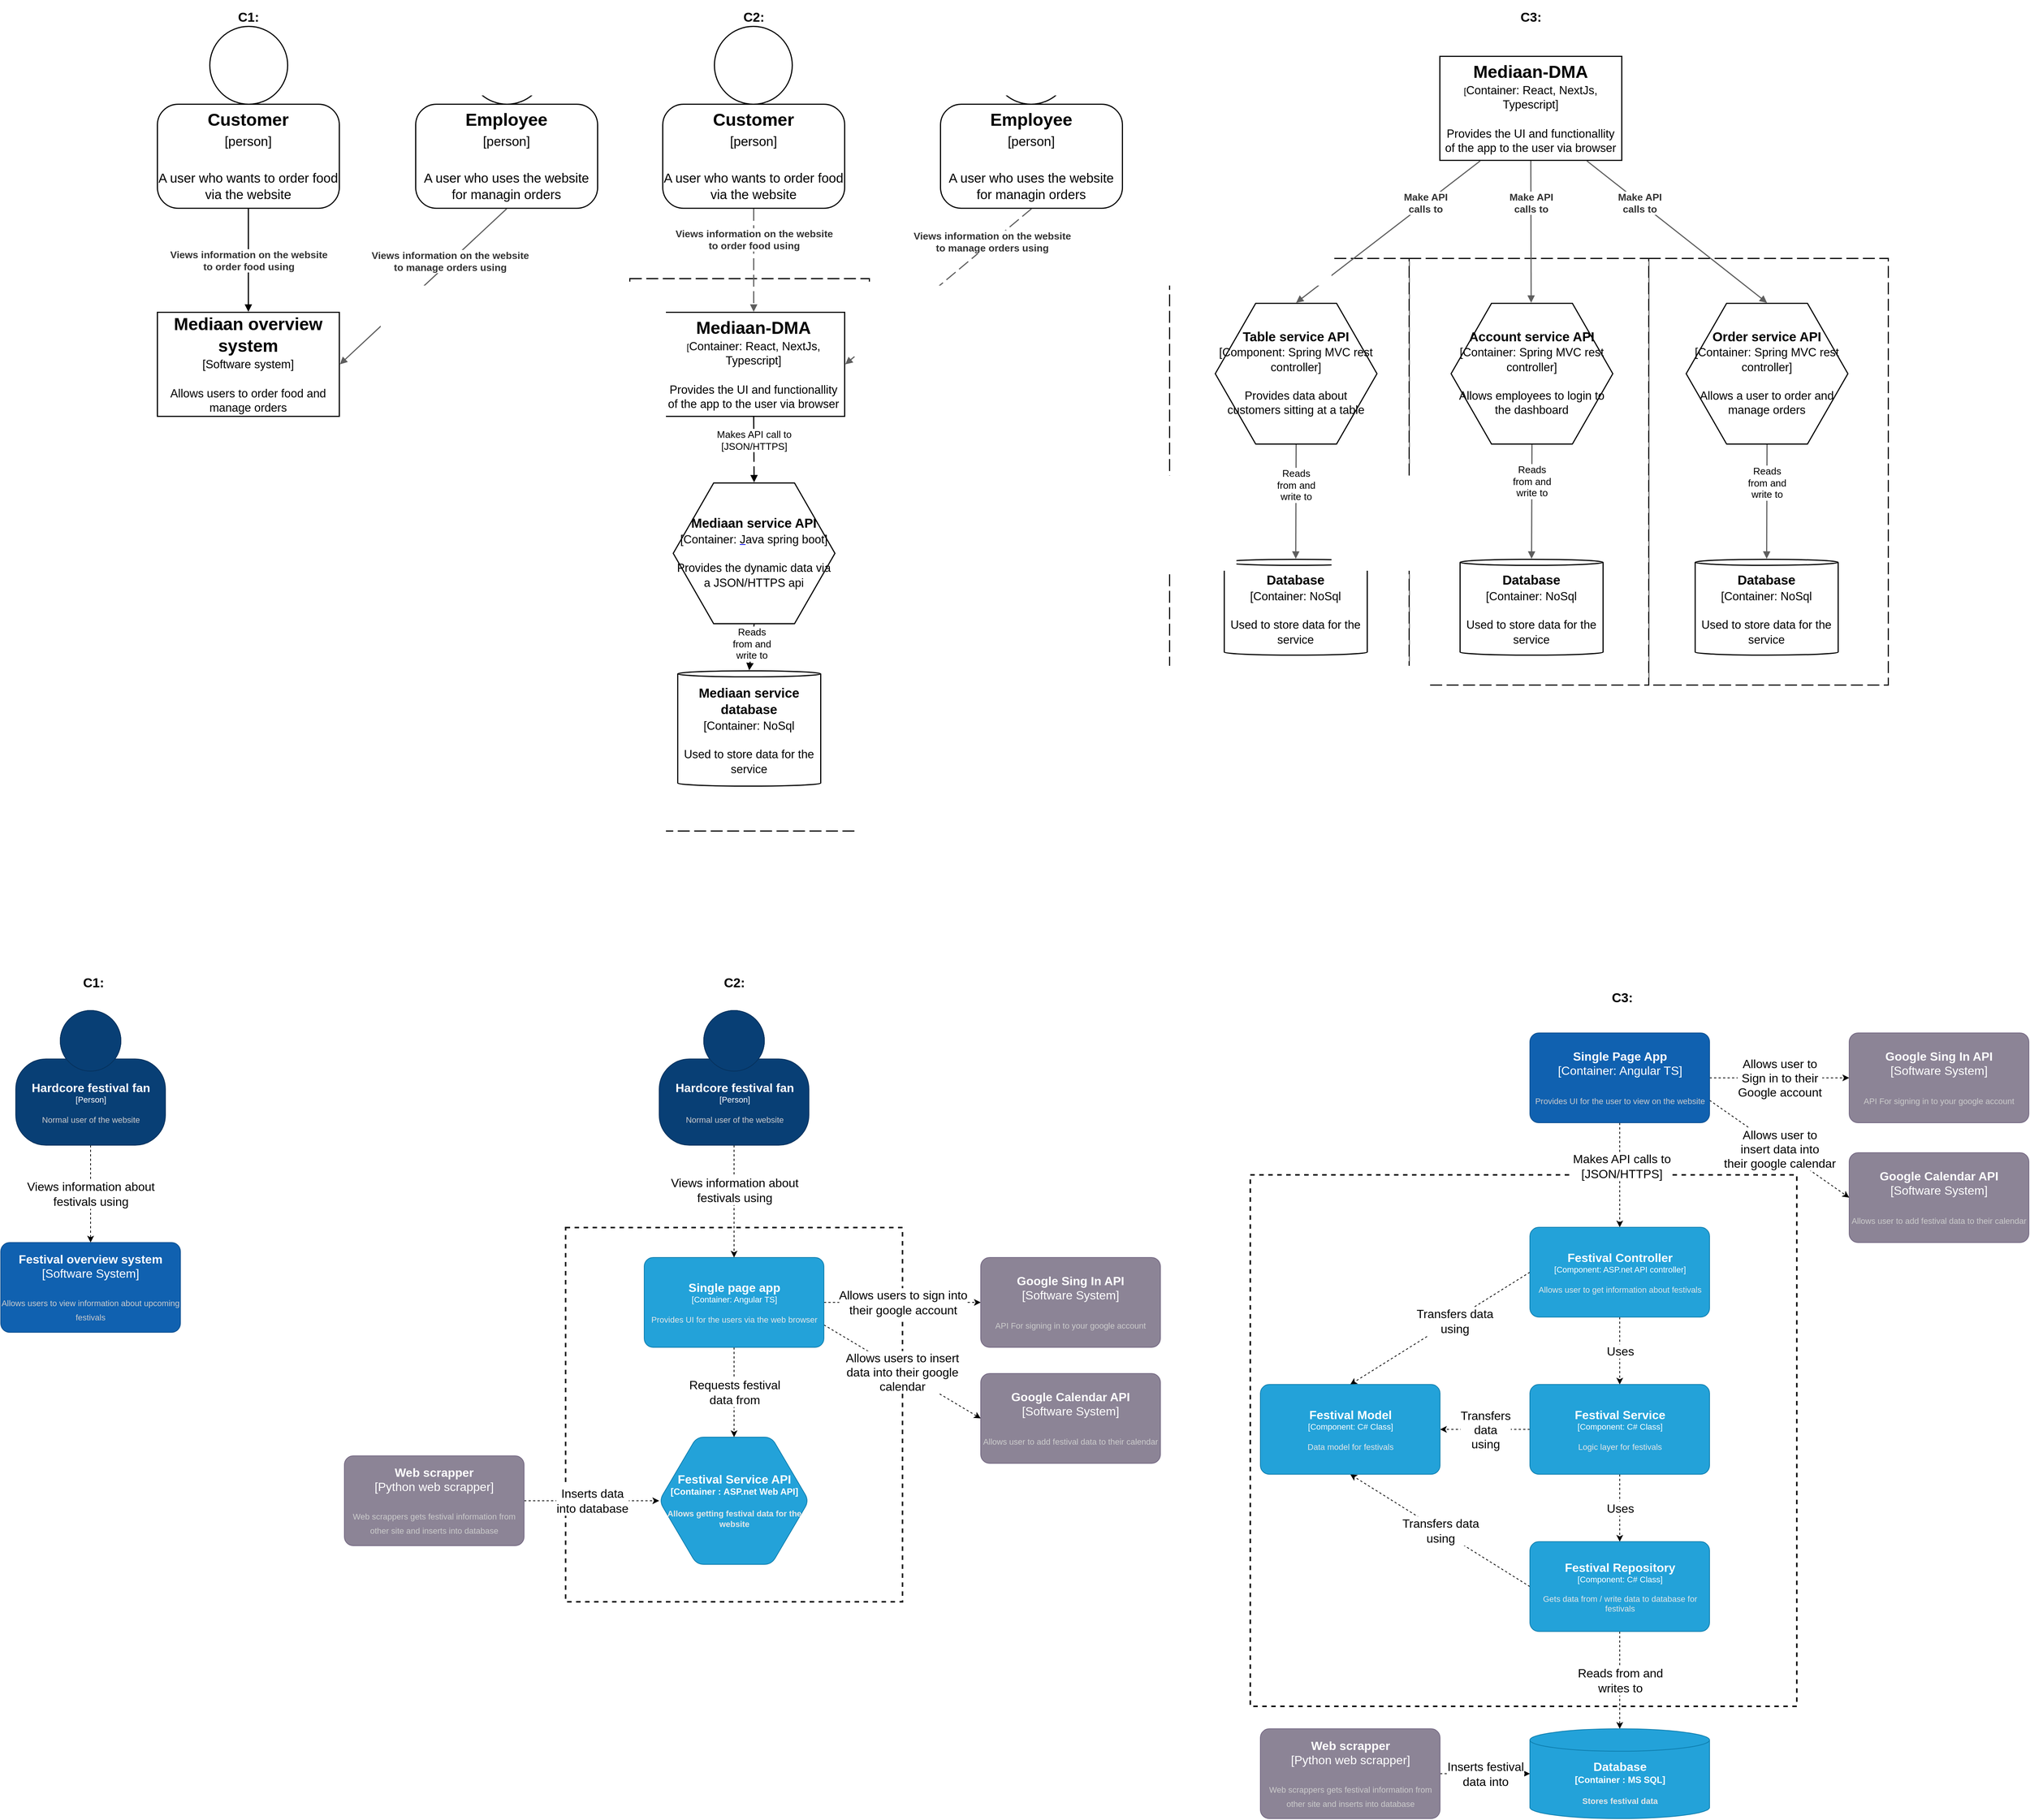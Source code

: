 <mxfile version="20.3.5"><diagram id="DXTsTtSze_tgH9IWfmb8" name="Page-1"><mxGraphModel dx="4666" dy="3751" grid="1" gridSize="10" guides="1" tooltips="1" connect="1" arrows="1" fold="1" page="1" pageScale="1" pageWidth="850" pageHeight="1100" math="0" shadow="0"><root><mxCell id="0"/><mxCell id="1" parent="0"/><UserObject label="C1: " lucidchartObjectId="GwQQdA7dtW-P" id="SiIbdFk32yoUryMKxq3H-1"><mxCell style="html=1;overflow=block;blockSpacing=1;whiteSpace=wrap;strokeColor=none;fillColor=none;whiteSpace=wrap;fontSize=17.4;fontColor=#000000;fontStyle=1;spacing=0;strokeWidth=1.5;" parent="1" vertex="1"><mxGeometry x="-1455" y="-190" width="180" height="45" as="geometry"/></mxCell></UserObject><UserObject label="" lucidchartObjectId="xCpRBvggLHJW" id="SiIbdFk32yoUryMKxq3H-28"><mxCell style="html=1;overflow=block;blockSpacing=1;whiteSpace=wrap;;whiteSpace=wrap;fontSize=13;spacing=3.8;strokeOpacity=100;dashed=1;fixDash=1;dashPattern=16 6;strokeWidth=1.5;" parent="1" vertex="1"><mxGeometry x="712" y="-1135" width="320" height="570" as="geometry"/></mxCell></UserObject><UserObject label="" lucidchartObjectId="qCpRmd9xkHrM" id="SiIbdFk32yoUryMKxq3H-29"><mxCell style="html=1;overflow=block;blockSpacing=1;whiteSpace=wrap;;whiteSpace=wrap;fontSize=13;spacing=3.8;strokeOpacity=100;dashed=1;fixDash=1;dashPattern=16 6;strokeWidth=1.5;" parent="1" vertex="1"><mxGeometry x="392" y="-1135" width="320" height="570" as="geometry"/></mxCell></UserObject><UserObject label="C2: " lucidchartObjectId="qZoRJc~DwYX4" id="SiIbdFk32yoUryMKxq3H-30"><mxCell style="html=1;overflow=block;blockSpacing=1;whiteSpace=wrap;strokeColor=none;fillColor=none;whiteSpace=wrap;fontSize=17.4;fontColor=#000000;fontStyle=1;spacing=0;strokeWidth=1.5;" parent="1" vertex="1"><mxGeometry x="-573" y="-1480" width="180" height="45" as="geometry"/></mxCell></UserObject><UserObject label="" lucidchartObjectId="pZoRgSWpfTPo" id="SiIbdFk32yoUryMKxq3H-31"><mxCell style="html=1;overflow=block;blockSpacing=1;whiteSpace=wrap;;whiteSpace=wrap;fontSize=13;spacing=3.8;strokeOpacity=100;dashed=1;fixDash=1;dashPattern=16 6;strokeWidth=1.5;" parent="1" vertex="1"><mxGeometry x="-649" y="-1108" width="320" height="738" as="geometry"/></mxCell></UserObject><mxCell id="SiIbdFk32yoUryMKxq3H-32" value="&lt;div style=&quot;display: flex; justify-content: center; text-align: center; align-items: baseline; font-size: 0; line-height: 1.25;margin-top: -2px;&quot;&gt;&lt;span&gt;&lt;span style=&quot;font-size:23.2px;color:#000000;font-weight: bold;&quot;&gt;Customer&#10;&lt;/span&gt;&lt;span style=&quot;font-size:17.4px;color:#000000;&quot;&gt;[person]&lt;/span&gt;&lt;span style=&quot;font-size:21.2px;color:#000000;&quot;&gt;&#10;&#10;&lt;/span&gt;&lt;span style=&quot;font-size:17.4px;color:#000000;&quot;&gt;A user who wants to order food via the website&lt;/span&gt;&lt;/span&gt;&lt;/div&gt;" style="rounded=1;arcSize=20;whiteSpace=wrap;overflow=block;blockSpacing=1;html=1;fontSize=13;spacing=0;strokeOpacity=100;strokeWidth=1.5;" parent="1" vertex="1"><mxGeometry x="-605" y="-1341" width="243" height="139" as="geometry"/></mxCell><UserObject label="" lucidchartObjectId="qZoRBky2rHKh" id="SiIbdFk32yoUryMKxq3H-33"><mxCell style="html=1;overflow=block;blockSpacing=1;whiteSpace=wrap;ellipse;whiteSpace=wrap;fontSize=13;spacing=3.8;strokeOpacity=100;strokeWidth=1.5;" parent="1" vertex="1"><mxGeometry x="-536" y="-1445" width="104" height="104" as="geometry"/></mxCell></UserObject><UserObject label="&lt;div style=&quot;display: flex; justify-content: center; text-align: center; align-items: baseline; font-size: 0; line-height: 1.25;margin-top: -2px;&quot;&gt;&lt;span&gt;&lt;span style=&quot;font-size:23.2px;color:#000000;font-weight: bold;&quot;&gt;Mediaan-DMA&lt;/span&gt;&lt;span style=&quot;font-size:19.3px;color:#000000;font-weight: bold;&quot;&gt;&#10;&lt;/span&gt;&lt;span style=&quot;font-size:11.6px;color:#000000;&quot;&gt;[&lt;/span&gt;&lt;span style=&quot;font-size:15.4px;color:#000000;&quot;&gt;Container: React, NextJs, Typescript]&#10;&#10;Provides the UI and functionallity of the app to the user via browser&lt;/span&gt;&lt;/span&gt;&lt;/div&gt;" lucidchartObjectId="qZoR8TCz-o62" id="SiIbdFk32yoUryMKxq3H-34"><mxCell style="html=1;overflow=block;blockSpacing=1;whiteSpace=wrap;;whiteSpace=wrap;fontSize=13;spacing=3.8;strokeOpacity=100;strokeWidth=1.5;" parent="1" vertex="1"><mxGeometry x="-605" y="-1063" width="243" height="139" as="geometry"/></mxCell></UserObject><UserObject label="" lucidchartObjectId="qZoR35oy3FvM" id="SiIbdFk32yoUryMKxq3H-35"><mxCell style="html=1;jettySize=18;whiteSpace=wrap;overflow=block;blockSpacing=1;fontSize=13;dashed=1;fixDash=1;dashPattern=16 6;strokeWidth=1.5;rounded=0;startArrow=none;;endArrow=block;endFill=1;;exitX=0.5;exitY=1.005;exitPerimeter=0;entryX=0.5;entryY=-0.004;entryPerimeter=0;" parent="1" source="SiIbdFk32yoUryMKxq3H-34" target="SiIbdFk32yoUryMKxq3H-38" edge="1"><mxGeometry width="100" height="100" relative="1" as="geometry"><Array as="points"/></mxGeometry></mxCell></UserObject><mxCell id="SiIbdFk32yoUryMKxq3H-36" value="Makes API call to&#10;[JSON/HTTPS]" style="text;html=1;resizable=0;labelBackgroundColor=#ffffff;align=center;verticalAlign=middle;fontColor=#000000;;fontSize=13;" parent="SiIbdFk32yoUryMKxq3H-35" vertex="1"><mxGeometry x="-0.284" relative="1" as="geometry"/></mxCell><UserObject label="&lt;div style=&quot;display: flex; justify-content: center; text-align: center; align-items: baseline; font-size: 0; line-height: 1.25;margin-top: -2px;&quot;&gt;&lt;span&gt;&lt;span style=&quot;font-size:17.4px;color:#000000;font-weight: bold;&quot;&gt;Mediaan service database&#10;&lt;/span&gt;&lt;span style=&quot;font-size:15.4px;color:#000000;&quot;&gt;[Container: NoSql&#10;&#10;Used to store data for the service&lt;/span&gt;&lt;/span&gt;&lt;/div&gt;" lucidchartObjectId="qZoRmEESEjMl" id="SiIbdFk32yoUryMKxq3H-37"><mxCell style="html=1;overflow=block;blockSpacing=1;whiteSpace=wrap;shape=cylinder3;size=4;anchorPointDirection=0;boundedLbl=1;;whiteSpace=wrap;fontSize=13;spacing=3.8;strokeOpacity=100;strokeWidth=1.5;" parent="1" vertex="1"><mxGeometry x="-585" y="-584" width="191" height="154" as="geometry"/></mxCell></UserObject><UserObject label="&lt;div style=&quot;display: flex ; justify-content: center ; text-align: center ; align-items: baseline ; font-size: 0 ; line-height: 1.25 ; margin-top: -2px&quot;&gt;&lt;span&gt;&lt;span style=&quot;font-size: 17.4px ; color: #000000 ; font-weight: bold&quot;&gt;Mediaan service API&#10;&lt;/span&gt;&lt;span style=&quot;font-size: 15.4px ; color: #000000&quot;&gt;&lt;span style=&quot;font-size: 15.4px ; color: #000000&quot;&gt;[Container: &lt;/span&gt;&lt;a href=&quot;http://ASP.net&quot;&gt;&lt;span style=&quot;font-size: 15.4px ; color: #000000&quot;&gt;J&lt;/span&gt;&lt;/a&gt;ava spring boot]&#10;&#10;Provides the dynamic data via a JSON/HTTPS api&lt;/span&gt;&lt;/span&gt;&lt;/div&gt;" lucidchartObjectId="qZoRLCdRIbT0" id="SiIbdFk32yoUryMKxq3H-38"><mxCell style="html=1;overflow=block;blockSpacing=1;whiteSpace=wrap;shape=hexagon;perimeter=hexagonPerimeter2;whiteSpace=wrap;fontSize=13;spacing=3.8;strokeOpacity=100;strokeWidth=1.5;" parent="1" vertex="1"><mxGeometry x="-591" y="-835" width="216" height="188" as="geometry"/></mxCell></UserObject><UserObject label="" lucidchartObjectId="qZoRUSjpeFMH" id="SiIbdFk32yoUryMKxq3H-39"><mxCell style="html=1;jettySize=18;whiteSpace=wrap;fontSize=13;dashed=1;fixDash=1;dashPattern=16 6;strokeWidth=1.5;rounded=0;startArrow=none;;endArrow=block;endFill=1;;exitX=0.5;exitY=1.004;exitPerimeter=0;entryX=0.5;entryY=-0.005;entryPerimeter=0;" parent="1" source="SiIbdFk32yoUryMKxq3H-38" target="SiIbdFk32yoUryMKxq3H-37" edge="1"><mxGeometry width="100" height="100" relative="1" as="geometry"><Array as="points"/></mxGeometry></mxCell></UserObject><mxCell id="SiIbdFk32yoUryMKxq3H-40" value="Reads &#10;from and&#10;write to" style="text;html=1;resizable=0;labelBackgroundColor=#ffffff;align=center;verticalAlign=middle;fontColor=#000000;;fontSize=13;" parent="SiIbdFk32yoUryMKxq3H-39" vertex="1"><mxGeometry x="-0.146" relative="1" as="geometry"/></mxCell><mxCell id="SiIbdFk32yoUryMKxq3H-41" value="&lt;div style=&quot;display: flex; justify-content: center; text-align: center; align-items: baseline; font-size: 0; line-height: 1.25;margin-top: -2px;&quot;&gt;&lt;span&gt;&lt;span style=&quot;font-size:23.2px;color:#000000;font-weight: bold;&quot;&gt;Employee&#10;&lt;/span&gt;&lt;span style=&quot;font-size:17.4px;color:#000000;&quot;&gt;[person]&lt;/span&gt;&lt;span style=&quot;font-size:21.2px;color:#000000;&quot;&gt;&#10;&#10;&lt;/span&gt;&lt;span style=&quot;font-size:17.4px;color:#000000;&quot;&gt;A user who uses the website for managin orders&lt;/span&gt;&lt;/span&gt;&lt;/div&gt;" style="rounded=1;arcSize=20;whiteSpace=wrap;overflow=block;blockSpacing=1;html=1;fontSize=13;spacing=0;strokeOpacity=100;strokeWidth=1.5;" parent="1" vertex="1"><mxGeometry x="-234" y="-1341" width="243" height="139" as="geometry"/></mxCell><UserObject label="" lucidchartObjectId="KZoR2y5J4yJm" id="SiIbdFk32yoUryMKxq3H-42"><mxCell style="html=1;overflow=block;blockSpacing=1;whiteSpace=wrap;ellipse;whiteSpace=wrap;fontSize=13;spacing=3.8;strokeOpacity=100;strokeWidth=1.5;" parent="1" vertex="1"><mxGeometry x="-165" y="-1445" width="104" height="104" as="geometry"/></mxCell></UserObject><UserObject label="" lucidchartObjectId="B2oR_lMZf2n9" id="SiIbdFk32yoUryMKxq3H-43"><mxCell style="html=1;jettySize=18;whiteSpace=wrap;fontSize=13;strokeColor=#5E5E5E;dashed=1;fixDash=1;dashPattern=16 6;strokeWidth=1.5;rounded=1;arcSize=12;edgeStyle=orthogonalEdgeStyle;startArrow=none;;endArrow=block;endFill=1;;exitX=0.5;exitY=1.005;exitPerimeter=0;entryX=0.5;entryY=-0.005;entryPerimeter=0;" parent="1" source="SiIbdFk32yoUryMKxq3H-32" target="SiIbdFk32yoUryMKxq3H-34" edge="1"><mxGeometry width="100" height="100" relative="1" as="geometry"><Array as="points"/></mxGeometry></mxCell></UserObject><mxCell id="SiIbdFk32yoUryMKxq3H-44" value="Views information on the website&#10; to order food using" style="text;html=1;resizable=0;labelBackgroundColor=#ffffff;align=center;verticalAlign=middle;fontStyle=1;fontColor=#333333;;fontSize=13.3;" parent="SiIbdFk32yoUryMKxq3H-43" vertex="1"><mxGeometry x="-0.398" relative="1" as="geometry"/></mxCell><UserObject label="" lucidchartObjectId="s6oROoRFAVvc" id="SiIbdFk32yoUryMKxq3H-45"><mxCell style="html=1;jettySize=18;whiteSpace=wrap;fontSize=13;strokeColor=#5E5E5E;dashed=1;fixDash=1;dashPattern=16 6;strokeWidth=1.5;rounded=0;startArrow=none;;endArrow=block;endFill=1;;exitX=0.5;exitY=1.005;exitPerimeter=0;entryX=1.003;entryY=0.5;entryPerimeter=0;" parent="1" source="SiIbdFk32yoUryMKxq3H-41" target="SiIbdFk32yoUryMKxq3H-34" edge="1"><mxGeometry width="100" height="100" relative="1" as="geometry"><Array as="points"/></mxGeometry></mxCell></UserObject><mxCell id="SiIbdFk32yoUryMKxq3H-46" value="Views information on the website&#10; to manage orders using" style="text;html=1;resizable=0;labelBackgroundColor=#ffffff;align=center;verticalAlign=middle;fontStyle=1;fontColor=#333333;;fontSize=13.3;" parent="SiIbdFk32yoUryMKxq3H-45" vertex="1"><mxGeometry x="-0.578" relative="1" as="geometry"/></mxCell><UserObject label="C1: " lucidchartObjectId="c.oR_ErekUlN" id="SiIbdFk32yoUryMKxq3H-47"><mxCell style="html=1;overflow=block;blockSpacing=1;whiteSpace=wrap;strokeColor=none;fillColor=none;whiteSpace=wrap;fontSize=17.4;fontColor=#000000;fontStyle=1;spacing=0;strokeWidth=1.5;" parent="1" vertex="1"><mxGeometry x="-1248" y="-1480" width="180" height="45" as="geometry"/></mxCell></UserObject><mxCell id="SiIbdFk32yoUryMKxq3H-48" value="&lt;div style=&quot;display: flex; justify-content: center; text-align: center; align-items: baseline; font-size: 0; line-height: 1.25;margin-top: -2px;&quot;&gt;&lt;span&gt;&lt;span style=&quot;font-size:23.2px;color:#000000;font-weight: bold;&quot;&gt;Customer&#10;&lt;/span&gt;&lt;span style=&quot;font-size:17.4px;color:#000000;&quot;&gt;[person]&lt;/span&gt;&lt;span style=&quot;font-size:21.2px;color:#000000;&quot;&gt;&#10;&#10;&lt;/span&gt;&lt;span style=&quot;font-size:17.4px;color:#000000;&quot;&gt;A user who wants to order food via the website&lt;/span&gt;&lt;/span&gt;&lt;/div&gt;" style="rounded=1;arcSize=20;whiteSpace=wrap;overflow=block;blockSpacing=1;html=1;fontSize=13;spacing=0;strokeOpacity=100;strokeWidth=1.5;" parent="1" vertex="1"><mxGeometry x="-1280" y="-1341" width="243" height="139" as="geometry"/></mxCell><UserObject label="" lucidchartObjectId="c.oRSiu03xRD" id="SiIbdFk32yoUryMKxq3H-49"><mxCell style="html=1;overflow=block;blockSpacing=1;whiteSpace=wrap;ellipse;whiteSpace=wrap;fontSize=13;spacing=3.8;strokeOpacity=100;strokeWidth=1.5;" parent="1" vertex="1"><mxGeometry x="-1210" y="-1445" width="104" height="104" as="geometry"/></mxCell></UserObject><UserObject label="&lt;div style=&quot;display: flex; justify-content: center; text-align: center; align-items: baseline; font-size: 0; line-height: 1.25;margin-top: -2px;&quot;&gt;&lt;span&gt;&lt;span style=&quot;font-size:23.2px;color:#000000;font-weight: bold;&quot;&gt;Mediaan overview system&#10;&lt;/span&gt;&lt;span style=&quot;font-size:15.4px;color:#000000;&quot;&gt;[Software system]&#10;&#10;Allows users to order food and manage orders&lt;/span&gt;&lt;/span&gt;&lt;/div&gt;" lucidchartObjectId="c.oRhhXd_873" id="SiIbdFk32yoUryMKxq3H-50"><mxCell style="html=1;overflow=block;blockSpacing=1;whiteSpace=wrap;;whiteSpace=wrap;fontSize=13;spacing=3.8;strokeOpacity=100;strokeWidth=1.5;" parent="1" vertex="1"><mxGeometry x="-1280" y="-1063" width="243" height="139" as="geometry"/></mxCell></UserObject><UserObject label="" lucidchartObjectId="c.oR-zsKh1Hu" id="SiIbdFk32yoUryMKxq3H-51"><mxCell style="html=1;jettySize=18;whiteSpace=wrap;fontSize=13;strokeWidth=1.5;rounded=1;arcSize=0;edgeStyle=orthogonalEdgeStyle;startArrow=none;;endArrow=block;endFill=1;;exitX=0.5;exitY=1.005;exitPerimeter=0;entryX=0.5;entryY=-0.005;entryPerimeter=0;" parent="1" source="SiIbdFk32yoUryMKxq3H-48" target="SiIbdFk32yoUryMKxq3H-50" edge="1"><mxGeometry width="100" height="100" relative="1" as="geometry"><Array as="points"/></mxGeometry></mxCell></UserObject><mxCell id="SiIbdFk32yoUryMKxq3H-52" value="Views information on the website&#10; to order food using" style="text;html=1;resizable=0;labelBackgroundColor=#ffffff;align=center;verticalAlign=middle;fontStyle=1;fontColor=#333333;;fontSize=13.3;" parent="SiIbdFk32yoUryMKxq3H-51" vertex="1"><mxGeometry relative="1" as="geometry"/></mxCell><mxCell id="SiIbdFk32yoUryMKxq3H-53" value="&lt;div style=&quot;display: flex; justify-content: center; text-align: center; align-items: baseline; font-size: 0; line-height: 1.25;margin-top: -2px;&quot;&gt;&lt;span&gt;&lt;span style=&quot;font-size:23.2px;color:#000000;font-weight: bold;&quot;&gt;Employee&#10;&lt;/span&gt;&lt;span style=&quot;font-size:17.4px;color:#000000;&quot;&gt;[person]&lt;/span&gt;&lt;span style=&quot;font-size:21.2px;color:#000000;&quot;&gt;&#10;&#10;&lt;/span&gt;&lt;span style=&quot;font-size:17.4px;color:#000000;&quot;&gt;A user who uses the website for managin orders&lt;/span&gt;&lt;/span&gt;&lt;/div&gt;" style="rounded=1;arcSize=20;whiteSpace=wrap;overflow=block;blockSpacing=1;html=1;fontSize=13;spacing=0;strokeOpacity=100;strokeWidth=1.5;" parent="1" vertex="1"><mxGeometry x="-935" y="-1341" width="243" height="139" as="geometry"/></mxCell><UserObject label="" lucidchartObjectId="QcpRvc7-G6eQ" id="SiIbdFk32yoUryMKxq3H-54"><mxCell style="html=1;overflow=block;blockSpacing=1;whiteSpace=wrap;ellipse;whiteSpace=wrap;fontSize=13;spacing=3.8;strokeOpacity=100;strokeWidth=1.5;" parent="1" vertex="1"><mxGeometry x="-865" y="-1445" width="104" height="104" as="geometry"/></mxCell></UserObject><UserObject label="" lucidchartObjectId="hdpRcdj~ulu0" id="SiIbdFk32yoUryMKxq3H-55"><mxCell style="html=1;jettySize=18;whiteSpace=wrap;fontSize=13;strokeColor=#5E5E5E;strokeWidth=1.5;rounded=0;startArrow=none;;endArrow=block;endFill=1;;exitX=0.5;exitY=1.005;exitPerimeter=0;entryX=1.003;entryY=0.5;entryPerimeter=0;" parent="1" source="SiIbdFk32yoUryMKxq3H-53" target="SiIbdFk32yoUryMKxq3H-50" edge="1"><mxGeometry width="100" height="100" relative="1" as="geometry"><Array as="points"/></mxGeometry></mxCell></UserObject><mxCell id="SiIbdFk32yoUryMKxq3H-56" value="Views information on the website&#10; to manage orders using" style="text;html=1;resizable=0;labelBackgroundColor=#ffffff;align=center;verticalAlign=middle;fontStyle=1;fontColor=#333333;;fontSize=13.3;" parent="SiIbdFk32yoUryMKxq3H-55" vertex="1"><mxGeometry x="-0.323" relative="1" as="geometry"/></mxCell><UserObject label="C3: " lucidchartObjectId="qopRL5HfWF9H" id="SiIbdFk32yoUryMKxq3H-57"><mxCell style="html=1;overflow=block;blockSpacing=1;whiteSpace=wrap;strokeColor=none;fillColor=none;whiteSpace=wrap;fontSize=17.4;fontColor=#000000;fontStyle=1;spacing=0;strokeWidth=1.5;" parent="1" vertex="1"><mxGeometry x="465" y="-1480" width="180" height="45" as="geometry"/></mxCell></UserObject><UserObject label="&lt;div style=&quot;display: flex; justify-content: center; text-align: center; align-items: baseline; font-size: 0; line-height: 1.25;margin-top: -2px;&quot;&gt;&lt;span&gt;&lt;span style=&quot;font-size:23.2px;color:#000000;font-weight: bold;&quot;&gt;Mediaan-DMA&lt;/span&gt;&lt;span style=&quot;font-size:19.3px;color:#000000;font-weight: bold;&quot;&gt;&#10;&lt;/span&gt;&lt;span style=&quot;font-size:11.6px;color:#000000;&quot;&gt;[&lt;/span&gt;&lt;span style=&quot;font-size:15.4px;color:#000000;&quot;&gt;Container: React, NextJs, Typescript]&#10;&#10;Provides the UI and functionallity of the app to the user via browser&lt;/span&gt;&lt;/span&gt;&lt;/div&gt;" lucidchartObjectId="ZppRUQXh~1dN" id="SiIbdFk32yoUryMKxq3H-58"><mxCell style="html=1;overflow=block;blockSpacing=1;whiteSpace=wrap;;whiteSpace=wrap;fontSize=13;spacing=3.8;strokeOpacity=100;strokeWidth=1.5;" parent="1" vertex="1"><mxGeometry x="433" y="-1405" width="243" height="139" as="geometry"/></mxCell></UserObject><UserObject label="" lucidchartObjectId="_ppR3bpFHznU" id="SiIbdFk32yoUryMKxq3H-59"><mxCell style="html=1;overflow=block;blockSpacing=1;whiteSpace=wrap;;whiteSpace=wrap;fontSize=13;spacing=3.8;strokeOpacity=100;dashed=1;fixDash=1;dashPattern=16 6;strokeWidth=1.5;" parent="1" vertex="1"><mxGeometry x="72" y="-1135" width="320" height="570" as="geometry"/></mxCell></UserObject><UserObject label="&lt;div style=&quot;display: flex; justify-content: center; text-align: center; align-items: baseline; font-size: 0; line-height: 1.25;margin-top: -2px;&quot;&gt;&lt;span&gt;&lt;span style=&quot;font-size:17.4px;color:#000000;font-weight: bold;&quot;&gt;Database&#10;&lt;/span&gt;&lt;span style=&quot;font-size:15.4px;color:#000000;&quot;&gt;[Container: NoSql&#10;&#10;Used to store data for the service&lt;/span&gt;&lt;/span&gt;&lt;/div&gt;" lucidchartObjectId="9vpRUT~MW1Pa" id="SiIbdFk32yoUryMKxq3H-60"><mxCell style="html=1;overflow=block;blockSpacing=1;whiteSpace=wrap;shape=cylinder3;size=4;anchorPointDirection=0;boundedLbl=1;;whiteSpace=wrap;fontSize=13;spacing=3.8;strokeOpacity=100;strokeWidth=1.5;" parent="1" vertex="1"><mxGeometry x="145" y="-733" width="191" height="128" as="geometry"/></mxCell></UserObject><UserObject label="&lt;div style=&quot;display: flex; justify-content: center; text-align: center; align-items: baseline; font-size: 0; line-height: 1.25;margin-top: -2px;&quot;&gt;&lt;span&gt;&lt;span style=&quot;font-size:17.4px;color:#000000;font-weight: bold;&quot;&gt;Table service API&#10;&lt;/span&gt;&lt;span style=&quot;font-size:15.4px;color:#000000;&quot;&gt;[Component: Spring MVC rest controller]&#10;&#10;Provides data about customers sitting at a table&lt;/span&gt;&lt;/span&gt;&lt;/div&gt;" lucidchartObjectId="9vpRI2oE~g11" id="SiIbdFk32yoUryMKxq3H-61"><mxCell style="html=1;overflow=block;blockSpacing=1;whiteSpace=wrap;shape=hexagon;perimeter=hexagonPerimeter2;whiteSpace=wrap;fontSize=13;spacing=3.8;strokeOpacity=100;strokeWidth=1.5;" parent="1" vertex="1"><mxGeometry x="133" y="-1075" width="216" height="188" as="geometry"/></mxCell></UserObject><UserObject label="&lt;div style=&quot;display: flex; justify-content: center; text-align: center; align-items: baseline; font-size: 0; line-height: 1.25;margin-top: -2px;&quot;&gt;&lt;span&gt;&lt;span style=&quot;font-size:17.4px;color:#000000;font-weight: bold;&quot;&gt;Database&#10;&lt;/span&gt;&lt;span style=&quot;font-size:15.4px;color:#000000;&quot;&gt;[Container: NoSql&#10;&#10;Used to store data for the service&lt;/span&gt;&lt;/span&gt;&lt;/div&gt;" lucidchartObjectId="NwpRejA3R-cd" id="SiIbdFk32yoUryMKxq3H-62"><mxCell style="html=1;overflow=block;blockSpacing=1;whiteSpace=wrap;shape=cylinder3;size=4;anchorPointDirection=0;boundedLbl=1;;whiteSpace=wrap;fontSize=13;spacing=3.8;strokeOpacity=100;strokeWidth=1.5;" parent="1" vertex="1"><mxGeometry x="460" y="-733" width="191" height="128" as="geometry"/></mxCell></UserObject><UserObject label="&lt;div style=&quot;display: flex; justify-content: center; text-align: center; align-items: baseline; font-size: 0; line-height: 1.25;margin-top: -2px;&quot;&gt;&lt;span&gt;&lt;span style=&quot;font-size:17.4px;color:#000000;font-weight: bold;&quot;&gt;Account service API&#10;&lt;/span&gt;&lt;span style=&quot;font-size:15.4px;color:#000000;&quot;&gt;[Container: Spring MVC rest controller]&#10;&#10;Allows employees to login to the dashboard&lt;/span&gt;&lt;/span&gt;&lt;/div&gt;" lucidchartObjectId="NwpRMcyWvjbF" id="SiIbdFk32yoUryMKxq3H-63"><mxCell style="html=1;overflow=block;blockSpacing=1;whiteSpace=wrap;shape=hexagon;perimeter=hexagonPerimeter2;whiteSpace=wrap;fontSize=13;spacing=3.8;strokeOpacity=100;strokeWidth=1.5;" parent="1" vertex="1"><mxGeometry x="448" y="-1075" width="216" height="188" as="geometry"/></mxCell></UserObject><UserObject label="&lt;div style=&quot;display: flex; justify-content: center; text-align: center; align-items: baseline; font-size: 0; line-height: 1.25;margin-top: -2px;&quot;&gt;&lt;span&gt;&lt;span style=&quot;font-size:17.4px;color:#000000;font-weight: bold;&quot;&gt;Database&#10;&lt;/span&gt;&lt;span style=&quot;font-size:15.4px;color:#000000;&quot;&gt;[Container: NoSql&#10;&#10;Used to store data for the service&lt;/span&gt;&lt;/span&gt;&lt;/div&gt;" lucidchartObjectId="TwpR_Z9IHRH-" id="SiIbdFk32yoUryMKxq3H-64"><mxCell style="html=1;overflow=block;blockSpacing=1;whiteSpace=wrap;shape=cylinder3;size=4;anchorPointDirection=0;boundedLbl=1;;whiteSpace=wrap;fontSize=13;spacing=3.8;strokeOpacity=100;strokeWidth=1.5;" parent="1" vertex="1"><mxGeometry x="774" y="-733" width="191" height="128" as="geometry"/></mxCell></UserObject><UserObject label="&lt;div style=&quot;display: flex; justify-content: center; text-align: center; align-items: baseline; font-size: 0; line-height: 1.25;margin-top: -2px;&quot;&gt;&lt;span&gt;&lt;span style=&quot;font-size:17.4px;color:#000000;font-weight: bold;&quot;&gt;Order service API&#10;&lt;/span&gt;&lt;span style=&quot;font-size:15.4px;color:#000000;&quot;&gt;[Container: Spring MVC rest controller]&#10;&#10;Allows a user to order and manage orders&lt;/span&gt;&lt;/span&gt;&lt;/div&gt;" lucidchartObjectId="TwpRH~04MfOo" id="SiIbdFk32yoUryMKxq3H-65"><mxCell style="html=1;overflow=block;blockSpacing=1;whiteSpace=wrap;shape=hexagon;perimeter=hexagonPerimeter2;whiteSpace=wrap;fontSize=13;spacing=3.8;strokeOpacity=100;strokeWidth=1.5;" parent="1" vertex="1"><mxGeometry x="762" y="-1075" width="216" height="188" as="geometry"/></mxCell></UserObject><UserObject label="" lucidchartObjectId="XApRl81HCpNG" id="SiIbdFk32yoUryMKxq3H-66"><mxCell style="html=1;jettySize=18;whiteSpace=wrap;fontSize=13;strokeColor=#5E5E5E;strokeWidth=1.5;rounded=0;startArrow=none;;endArrow=block;endFill=1;;exitX=0.222;exitY=1.005;exitPerimeter=0;entryX=0.5;entryY=-0.004;entryPerimeter=0;" parent="1" source="SiIbdFk32yoUryMKxq3H-58" target="SiIbdFk32yoUryMKxq3H-61" edge="1"><mxGeometry width="100" height="100" relative="1" as="geometry"><Array as="points"/></mxGeometry></mxCell></UserObject><mxCell id="SiIbdFk32yoUryMKxq3H-67" value="Make API&#10;calls to" style="text;html=1;resizable=0;labelBackgroundColor=#ffffff;align=center;verticalAlign=middle;fontStyle=1;fontColor=#333333;;fontSize=13.3;" parent="SiIbdFk32yoUryMKxq3H-66" vertex="1"><mxGeometry x="-0.406" relative="1" as="geometry"/></mxCell><UserObject label="" lucidchartObjectId="4ApRQ9tfgMD4" id="SiIbdFk32yoUryMKxq3H-68"><mxCell style="html=1;jettySize=18;whiteSpace=wrap;fontSize=13;strokeColor=#5E5E5E;strokeWidth=1.5;rounded=0;startArrow=none;;endArrow=block;endFill=1;;exitX=0.5;exitY=1.005;exitPerimeter=0;entryX=0.495;entryY=-0.004;entryPerimeter=0;" parent="1" source="SiIbdFk32yoUryMKxq3H-58" target="SiIbdFk32yoUryMKxq3H-63" edge="1"><mxGeometry width="100" height="100" relative="1" as="geometry"><Array as="points"/></mxGeometry></mxCell></UserObject><mxCell id="SiIbdFk32yoUryMKxq3H-69" value="Make API&#10;calls to" style="text;html=1;resizable=0;labelBackgroundColor=#ffffff;align=center;verticalAlign=middle;fontStyle=1;fontColor=#333333;;fontSize=13.3;" parent="SiIbdFk32yoUryMKxq3H-68" vertex="1"><mxGeometry x="-0.41" relative="1" as="geometry"/></mxCell><UserObject label="" lucidchartObjectId="7ApRlmpedqp_" id="SiIbdFk32yoUryMKxq3H-70"><mxCell style="html=1;jettySize=18;whiteSpace=wrap;fontSize=13;strokeColor=#5E5E5E;strokeWidth=1.5;rounded=0;startArrow=none;;endArrow=block;endFill=1;;exitX=0.808;exitY=1.005;exitPerimeter=0;entryX=0.5;entryY=-0.004;entryPerimeter=0;" parent="1" source="SiIbdFk32yoUryMKxq3H-58" target="SiIbdFk32yoUryMKxq3H-65" edge="1"><mxGeometry width="100" height="100" relative="1" as="geometry"><Array as="points"/></mxGeometry></mxCell></UserObject><mxCell id="SiIbdFk32yoUryMKxq3H-71" value="Make API&#10;calls to" style="text;html=1;resizable=0;labelBackgroundColor=#ffffff;align=center;verticalAlign=middle;fontStyle=1;fontColor=#333333;;fontSize=13.3;" parent="SiIbdFk32yoUryMKxq3H-70" vertex="1"><mxGeometry x="-0.414" relative="1" as="geometry"/></mxCell><UserObject label="" lucidchartObjectId="jBpR.hvYdNqZ" id="SiIbdFk32yoUryMKxq3H-72"><mxCell style="html=1;jettySize=18;whiteSpace=wrap;fontSize=13;strokeColor=#5E5E5E;strokeWidth=1.5;rounded=0;startArrow=none;;endArrow=block;endFill=1;;exitX=0.5;exitY=1.004;exitPerimeter=0;entryX=0.5;entryY=-0.006;entryPerimeter=0;" parent="1" source="SiIbdFk32yoUryMKxq3H-61" target="SiIbdFk32yoUryMKxq3H-60" edge="1"><mxGeometry width="100" height="100" relative="1" as="geometry"><Array as="points"/></mxGeometry></mxCell></UserObject><mxCell id="SiIbdFk32yoUryMKxq3H-73" value="Reads &#10;from and&#10;write to" style="text;html=1;resizable=0;labelBackgroundColor=#ffffff;align=center;verticalAlign=middle;fontColor=#000000;;fontSize=13;" parent="SiIbdFk32yoUryMKxq3H-72" vertex="1"><mxGeometry x="-0.291" relative="1" as="geometry"/></mxCell><UserObject label="" lucidchartObjectId="mBpRhJ34Vi4c" id="SiIbdFk32yoUryMKxq3H-74"><mxCell style="html=1;jettySize=18;whiteSpace=wrap;fontSize=13;strokeColor=#5E5E5E;strokeWidth=1.5;rounded=0;startArrow=none;;endArrow=block;endFill=1;;exitX=0.5;exitY=1.004;exitPerimeter=0;entryX=0.5;entryY=-0.006;entryPerimeter=0;" parent="1" source="SiIbdFk32yoUryMKxq3H-63" target="SiIbdFk32yoUryMKxq3H-62" edge="1"><mxGeometry width="100" height="100" relative="1" as="geometry"><Array as="points"/></mxGeometry></mxCell></UserObject><mxCell id="SiIbdFk32yoUryMKxq3H-75" value="Reads &#10;from and&#10;write to" style="text;html=1;resizable=0;labelBackgroundColor=#ffffff;align=center;verticalAlign=middle;fontColor=#000000;;fontSize=13;" parent="SiIbdFk32yoUryMKxq3H-74" vertex="1"><mxGeometry x="-0.366" relative="1" as="geometry"/></mxCell><UserObject label="" lucidchartObjectId="oBpR2c.5Z0kG" id="SiIbdFk32yoUryMKxq3H-76"><mxCell style="html=1;jettySize=18;whiteSpace=wrap;fontSize=13;strokeColor=#5E5E5E;strokeWidth=1.5;rounded=0;startArrow=none;;endArrow=block;endFill=1;;exitX=0.5;exitY=1.004;exitPerimeter=0;entryX=0.5;entryY=-0.006;entryPerimeter=0;" parent="1" source="SiIbdFk32yoUryMKxq3H-65" target="SiIbdFk32yoUryMKxq3H-64" edge="1"><mxGeometry width="100" height="100" relative="1" as="geometry"><Array as="points"/></mxGeometry></mxCell></UserObject><mxCell id="SiIbdFk32yoUryMKxq3H-77" value="Reads &#10;from and&#10;write to" style="text;html=1;resizable=0;labelBackgroundColor=#ffffff;align=center;verticalAlign=middle;fontColor=#000000;;fontSize=13;" parent="SiIbdFk32yoUryMKxq3H-76" vertex="1"><mxGeometry x="-0.336" relative="1" as="geometry"/></mxCell><mxCell id="xtV5-KbowFoFunjOwydq-5" value="" style="rounded=0;whiteSpace=wrap;html=1;strokeColor=#000000;fontColor=#FFFFFF;fillColor=#FFFFFF;dashed=1;strokeWidth=2;" parent="1" vertex="1"><mxGeometry x="-734.5" y="160" width="450" height="500" as="geometry"/></mxCell><mxCell id="pqOsVse1dKxXfBEMVqgL-23" value="Allows users to sign into&lt;br&gt;their google account" style="edgeStyle=none;rounded=0;orthogonalLoop=1;jettySize=auto;html=1;exitX=1;exitY=0.5;exitDx=0;exitDy=0;entryX=0;entryY=0.5;entryDx=0;entryDy=0;entryPerimeter=0;dashed=1;fontSize=16;exitPerimeter=0;" edge="1" parent="1" source="pqOsVse1dKxXfBEMVqgL-45" target="pqOsVse1dKxXfBEMVqgL-21"><mxGeometry relative="1" as="geometry"><mxPoint x="-397.5" y="265" as="sourcePoint"/></mxGeometry></mxCell><mxCell id="pqOsVse1dKxXfBEMVqgL-24" value="Allows users to insert&lt;br&gt;data into their google&lt;br&gt;calendar" style="edgeStyle=none;rounded=0;orthogonalLoop=1;jettySize=auto;html=1;exitX=1;exitY=0.75;exitDx=0;exitDy=0;entryX=0;entryY=0.5;entryDx=0;entryDy=0;entryPerimeter=0;dashed=1;fontSize=16;exitPerimeter=0;" edge="1" parent="1" source="pqOsVse1dKxXfBEMVqgL-45" target="pqOsVse1dKxXfBEMVqgL-20"><mxGeometry relative="1" as="geometry"><mxPoint x="-397.5" y="297.5" as="sourcePoint"/></mxGeometry></mxCell><UserObject label="C3: " lucidchartObjectId="GwQQk-L5VDnf" id="pqOsVse1dKxXfBEMVqgL-1"><mxCell style="html=1;overflow=block;blockSpacing=1;whiteSpace=wrap;strokeColor=none;fillColor=none;whiteSpace=wrap;fontSize=17.4;fontColor=#000000;fontStyle=1;spacing=0;strokeWidth=1.5;" vertex="1" parent="1"><mxGeometry x="586.5" y="-170" width="180" height="45" as="geometry"/></mxCell></UserObject><mxCell id="pqOsVse1dKxXfBEMVqgL-3" value="" style="rounded=0;whiteSpace=wrap;html=1;strokeColor=#000000;fontColor=#FFFFFF;fillColor=#FFFFFF;dashed=1;strokeWidth=2;" vertex="1" parent="1"><mxGeometry x="180" y="89.68" width="730" height="710" as="geometry"/></mxCell><mxCell id="pqOsVse1dKxXfBEMVqgL-6" style="rounded=0;orthogonalLoop=1;jettySize=auto;html=1;exitX=0.5;exitY=1;exitDx=0;exitDy=0;entryX=0.5;entryY=0;entryDx=0;entryDy=0;entryPerimeter=0;dashed=1;exitPerimeter=0;" edge="1" parent="1" source="pqOsVse1dKxXfBEMVqgL-38" target="pqOsVse1dKxXfBEMVqgL-5"><mxGeometry relative="1" as="geometry"><mxPoint x="676.5" y="20" as="sourcePoint"/></mxGeometry></mxCell><mxCell id="pqOsVse1dKxXfBEMVqgL-7" value="Makes API calls to&lt;br style=&quot;font-size: 16px;&quot;&gt;[JSON/HTTPS]" style="edgeLabel;html=1;align=center;verticalAlign=middle;resizable=0;points=[];fontSize=16;" vertex="1" connectable="0" parent="pqOsVse1dKxXfBEMVqgL-6"><mxGeometry x="-0.194" y="2" relative="1" as="geometry"><mxPoint y="1" as="offset"/></mxGeometry></mxCell><mxCell id="pqOsVse1dKxXfBEMVqgL-9" value="Uses" style="edgeStyle=none;rounded=0;orthogonalLoop=1;jettySize=auto;html=1;exitX=0.5;exitY=1;exitDx=0;exitDy=0;exitPerimeter=0;entryX=0.5;entryY=0;entryDx=0;entryDy=0;entryPerimeter=0;dashed=1;fontSize=16;" edge="1" parent="1" source="pqOsVse1dKxXfBEMVqgL-5" target="pqOsVse1dKxXfBEMVqgL-8"><mxGeometry relative="1" as="geometry"/></mxCell><mxCell id="pqOsVse1dKxXfBEMVqgL-28" style="edgeStyle=none;rounded=0;orthogonalLoop=1;jettySize=auto;html=1;exitX=0;exitY=0.5;exitDx=0;exitDy=0;exitPerimeter=0;entryX=0.5;entryY=0;entryDx=0;entryDy=0;entryPerimeter=0;dashed=1;fontSize=16;" edge="1" parent="1" source="pqOsVse1dKxXfBEMVqgL-5" target="pqOsVse1dKxXfBEMVqgL-27"><mxGeometry relative="1" as="geometry"/></mxCell><mxCell id="pqOsVse1dKxXfBEMVqgL-31" value="Transfers data&lt;br&gt;using" style="edgeLabel;html=1;align=center;verticalAlign=middle;resizable=0;points=[];fontSize=16;" vertex="1" connectable="0" parent="pqOsVse1dKxXfBEMVqgL-28"><mxGeometry x="-0.156" y="2" relative="1" as="geometry"><mxPoint as="offset"/></mxGeometry></mxCell><object placeholders="1" c4Name="Festival Controller" c4Type="Component" c4Technology="ASP.net API controller" c4Description="Allows user to get information about festivals" label="&lt;font style=&quot;font-size: 16px&quot;&gt;&lt;b&gt;%c4Name%&lt;/b&gt;&lt;/font&gt;&lt;div&gt;[%c4Type%: %c4Technology%]&lt;/div&gt;&lt;br&gt;&lt;div&gt;&lt;font style=&quot;font-size: 11px&quot;&gt;&lt;font color=&quot;#E6E6E6&quot;&gt;%c4Description%&lt;/font&gt;&lt;/div&gt;" id="pqOsVse1dKxXfBEMVqgL-5"><mxCell style="rounded=1;whiteSpace=wrap;html=1;fontSize=11;labelBackgroundColor=none;fillColor=#23A2D9;fontColor=#ffffff;align=center;arcSize=10;strokeColor=#0E7DAD;metaEdit=1;resizable=0;points=[[0.25,0,0],[0.5,0,0],[0.75,0,0],[1,0.25,0],[1,0.5,0],[1,0.75,0],[0.75,1,0],[0.5,1,0],[0.25,1,0],[0,0.75,0],[0,0.5,0],[0,0.25,0]];" vertex="1" parent="1"><mxGeometry x="553.5" y="159.68" width="240" height="120" as="geometry"/></mxCell></object><mxCell id="pqOsVse1dKxXfBEMVqgL-11" value="Uses" style="edgeStyle=none;rounded=0;orthogonalLoop=1;jettySize=auto;html=1;dashed=1;fontSize=16;" edge="1" parent="1" source="pqOsVse1dKxXfBEMVqgL-8" target="pqOsVse1dKxXfBEMVqgL-10"><mxGeometry relative="1" as="geometry"/></mxCell><mxCell id="pqOsVse1dKxXfBEMVqgL-29" value="Transfers&lt;br&gt;data&lt;br&gt;using" style="edgeStyle=none;rounded=0;orthogonalLoop=1;jettySize=auto;html=1;exitX=0;exitY=0.5;exitDx=0;exitDy=0;exitPerimeter=0;entryX=1;entryY=0.5;entryDx=0;entryDy=0;entryPerimeter=0;dashed=1;fontSize=16;" edge="1" parent="1" source="pqOsVse1dKxXfBEMVqgL-8" target="pqOsVse1dKxXfBEMVqgL-27"><mxGeometry relative="1" as="geometry"/></mxCell><object placeholders="1" c4Name="Festival Service" c4Type="Component" c4Technology="C# Class" c4Description="Logic layer for festivals" label="&lt;font style=&quot;font-size: 16px&quot;&gt;&lt;b&gt;%c4Name%&lt;/b&gt;&lt;/font&gt;&lt;div&gt;[%c4Type%: %c4Technology%]&lt;/div&gt;&lt;br&gt;&lt;div&gt;&lt;font style=&quot;font-size: 11px&quot;&gt;&lt;font color=&quot;#E6E6E6&quot;&gt;%c4Description%&lt;/font&gt;&lt;/div&gt;" id="pqOsVse1dKxXfBEMVqgL-8"><mxCell style="rounded=1;whiteSpace=wrap;html=1;fontSize=11;labelBackgroundColor=none;fillColor=#23A2D9;fontColor=#ffffff;align=center;arcSize=10;strokeColor=#0E7DAD;metaEdit=1;resizable=0;points=[[0.25,0,0],[0.5,0,0],[0.75,0,0],[1,0.25,0],[1,0.5,0],[1,0.75,0],[0.75,1,0],[0.5,1,0],[0.25,1,0],[0,0.75,0],[0,0.5,0],[0,0.25,0]];" vertex="1" parent="1"><mxGeometry x="553.5" y="369.68" width="240" height="120" as="geometry"/></mxCell></object><mxCell id="pqOsVse1dKxXfBEMVqgL-13" value="Reads from and&lt;br&gt;writes to" style="edgeStyle=none;rounded=0;orthogonalLoop=1;jettySize=auto;html=1;exitX=0.5;exitY=1;exitDx=0;exitDy=0;exitPerimeter=0;entryX=0.5;entryY=0;entryDx=0;entryDy=0;entryPerimeter=0;dashed=1;fontSize=16;" edge="1" parent="1" source="pqOsVse1dKxXfBEMVqgL-10" target="pqOsVse1dKxXfBEMVqgL-12"><mxGeometry relative="1" as="geometry"/></mxCell><mxCell id="pqOsVse1dKxXfBEMVqgL-30" value="Transfers data&lt;br&gt;using" style="edgeStyle=none;rounded=0;orthogonalLoop=1;jettySize=auto;html=1;exitX=0;exitY=0.5;exitDx=0;exitDy=0;exitPerimeter=0;entryX=0.5;entryY=1;entryDx=0;entryDy=0;entryPerimeter=0;dashed=1;fontSize=16;" edge="1" parent="1" source="pqOsVse1dKxXfBEMVqgL-10" target="pqOsVse1dKxXfBEMVqgL-27"><mxGeometry relative="1" as="geometry"/></mxCell><object placeholders="1" c4Name="Festival Repository" c4Type="Component" c4Technology="C# Class" c4Description="Gets data from / write data to database for festivals" label="&lt;font style=&quot;font-size: 16px&quot;&gt;&lt;b&gt;%c4Name%&lt;/b&gt;&lt;/font&gt;&lt;div&gt;[%c4Type%: %c4Technology%]&lt;/div&gt;&lt;br&gt;&lt;div&gt;&lt;font style=&quot;font-size: 11px&quot;&gt;&lt;font color=&quot;#E6E6E6&quot;&gt;%c4Description%&lt;/font&gt;&lt;/div&gt;" id="pqOsVse1dKxXfBEMVqgL-10"><mxCell style="rounded=1;whiteSpace=wrap;html=1;fontSize=11;labelBackgroundColor=none;fillColor=#23A2D9;fontColor=#ffffff;align=center;arcSize=10;strokeColor=#0E7DAD;metaEdit=1;resizable=0;points=[[0.25,0,0],[0.5,0,0],[0.75,0,0],[1,0.25,0],[1,0.5,0],[1,0.75,0],[0.75,1,0],[0.5,1,0],[0.25,1,0],[0,0.75,0],[0,0.5,0],[0,0.25,0]];" vertex="1" parent="1"><mxGeometry x="553.5" y="579.68" width="240" height="120" as="geometry"/></mxCell></object><object c4Type="Database" c4Container="Container " c4Technology="MS SQL" c4Description="Stores festival data" label="&lt;font style=&quot;font-size: 16px&quot;&gt;&lt;b&gt;%c4Type%&lt;/font&gt;&lt;div&gt;[%c4Container%:&amp;nbsp;%c4Technology%]&lt;/div&gt;&lt;br&gt;&lt;div&gt;&lt;font style=&quot;font-size: 11px&quot;&gt;&lt;font color=&quot;#E6E6E6&quot;&gt;%c4Description%&lt;/font&gt;&lt;/div&gt;" placeholders="1" id="pqOsVse1dKxXfBEMVqgL-12"><mxCell style="shape=cylinder3;size=15;whiteSpace=wrap;html=1;boundedLbl=1;rounded=0;labelBackgroundColor=none;fillColor=#23A2D9;fontSize=12;fontColor=#ffffff;align=center;strokeColor=#0E7DAD;metaEdit=1;points=[[0.5,0,0],[1,0.25,0],[1,0.5,0],[1,0.75,0],[0.5,1,0],[0,0.75,0],[0,0.5,0],[0,0.25,0]];resizable=0;" vertex="1" parent="1"><mxGeometry x="553.5" y="829.68" width="240" height="120" as="geometry"/></mxCell></object><mxCell id="pqOsVse1dKxXfBEMVqgL-17" value="Inserts data&lt;br&gt;into database" style="edgeStyle=none;rounded=0;orthogonalLoop=1;jettySize=auto;html=1;dashed=1;fontSize=16;entryX=0;entryY=0.5;entryDx=0;entryDy=0;entryPerimeter=0;" edge="1" parent="1" source="pqOsVse1dKxXfBEMVqgL-16" target="pqOsVse1dKxXfBEMVqgL-35"><mxGeometry relative="1" as="geometry"><mxPoint x="-776.5" y="550" as="targetPoint"/></mxGeometry></mxCell><object placeholders="1" c4Name="Web scrapper" c4Type="Python web scrapper" c4Description="Web scrappers gets festival information from other site and inserts into database" label="&lt;font style=&quot;font-size: 16px&quot;&gt;&lt;b&gt;%c4Name%&lt;/b&gt;&lt;/font&gt;&lt;div&gt;[%c4Type%]&lt;/div&gt;&lt;br&gt;&lt;div&gt;&lt;font style=&quot;font-size: 11px&quot;&gt;&lt;font color=&quot;#cccccc&quot;&gt;%c4Description%&lt;/font&gt;&lt;/div&gt;" id="pqOsVse1dKxXfBEMVqgL-16"><mxCell style="rounded=1;whiteSpace=wrap;html=1;labelBackgroundColor=none;fillColor=#8C8496;fontColor=#ffffff;align=center;arcSize=10;strokeColor=#736782;metaEdit=1;resizable=0;points=[[0.25,0,0],[0.5,0,0],[0.75,0,0],[1,0.25,0],[1,0.5,0],[1,0.75,0],[0.75,1,0],[0.5,1,0],[0.25,1,0],[0,0.75,0],[0,0.5,0],[0,0.25,0]];fontSize=16;" vertex="1" parent="1"><mxGeometry x="-1030" y="465" width="240" height="120" as="geometry"/></mxCell></object><object placeholders="1" c4Name="Google Calendar API" c4Type="Software System" c4Description="Allows user to add festival data to their calendar" label="&lt;font style=&quot;font-size: 16px&quot;&gt;&lt;b&gt;%c4Name%&lt;/b&gt;&lt;/font&gt;&lt;div&gt;[%c4Type%]&lt;/div&gt;&lt;br&gt;&lt;div&gt;&lt;font style=&quot;font-size: 11px&quot;&gt;&lt;font color=&quot;#cccccc&quot;&gt;%c4Description%&lt;/font&gt;&lt;/div&gt;" id="pqOsVse1dKxXfBEMVqgL-20"><mxCell style="rounded=1;whiteSpace=wrap;html=1;labelBackgroundColor=none;fillColor=#8C8496;fontColor=#ffffff;align=center;arcSize=10;strokeColor=#736782;metaEdit=1;resizable=0;points=[[0.25,0,0],[0.5,0,0],[0.75,0,0],[1,0.25,0],[1,0.5,0],[1,0.75,0],[0.75,1,0],[0.5,1,0],[0.25,1,0],[0,0.75,0],[0,0.5,0],[0,0.25,0]];fontSize=16;" vertex="1" parent="1"><mxGeometry x="-180" y="355" width="240" height="120" as="geometry"/></mxCell></object><object placeholders="1" c4Name="Google Sing In API" c4Type="Software System" c4Description="API For signing in to your google account" label="&lt;font style=&quot;font-size: 16px&quot;&gt;&lt;b&gt;%c4Name%&lt;/b&gt;&lt;/font&gt;&lt;div&gt;[%c4Type%]&lt;/div&gt;&lt;br&gt;&lt;div&gt;&lt;font style=&quot;font-size: 11px&quot;&gt;&lt;font color=&quot;#cccccc&quot;&gt;%c4Description%&lt;/font&gt;&lt;/div&gt;" id="pqOsVse1dKxXfBEMVqgL-21"><mxCell style="rounded=1;whiteSpace=wrap;html=1;labelBackgroundColor=none;fillColor=#8C8496;fontColor=#ffffff;align=center;arcSize=10;strokeColor=#736782;metaEdit=1;resizable=0;points=[[0.25,0,0],[0.5,0,0],[0.75,0,0],[1,0.25,0],[1,0.5,0],[1,0.75,0],[0.75,1,0],[0.5,1,0],[0.25,1,0],[0,0.75,0],[0,0.5,0],[0,0.25,0]];fontSize=16;" vertex="1" parent="1"><mxGeometry x="-180" y="200" width="240" height="120" as="geometry"/></mxCell></object><mxCell id="pqOsVse1dKxXfBEMVqgL-26" value="Inserts festival&lt;br&gt;data into" style="edgeStyle=none;rounded=0;orthogonalLoop=1;jettySize=auto;html=1;exitX=1;exitY=0.5;exitDx=0;exitDy=0;exitPerimeter=0;entryX=0;entryY=0.5;entryDx=0;entryDy=0;entryPerimeter=0;dashed=1;fontSize=16;" edge="1" parent="1" source="pqOsVse1dKxXfBEMVqgL-25" target="pqOsVse1dKxXfBEMVqgL-12"><mxGeometry relative="1" as="geometry"/></mxCell><object placeholders="1" c4Name="Web scrapper" c4Type="Python web scrapper" c4Description="Web scrappers gets festival information from other site and inserts into database" label="&lt;font style=&quot;font-size: 16px&quot;&gt;&lt;b&gt;%c4Name%&lt;/b&gt;&lt;/font&gt;&lt;div&gt;[%c4Type%]&lt;/div&gt;&lt;br&gt;&lt;div&gt;&lt;font style=&quot;font-size: 11px&quot;&gt;&lt;font color=&quot;#cccccc&quot;&gt;%c4Description%&lt;/font&gt;&lt;/div&gt;" id="pqOsVse1dKxXfBEMVqgL-25"><mxCell style="rounded=1;whiteSpace=wrap;html=1;labelBackgroundColor=none;fillColor=#8C8496;fontColor=#ffffff;align=center;arcSize=10;strokeColor=#736782;metaEdit=1;resizable=0;points=[[0.25,0,0],[0.5,0,0],[0.75,0,0],[1,0.25,0],[1,0.5,0],[1,0.75,0],[0.75,1,0],[0.5,1,0],[0.25,1,0],[0,0.75,0],[0,0.5,0],[0,0.25,0]];fontSize=16;" vertex="1" parent="1"><mxGeometry x="193.5" y="829.68" width="240" height="120" as="geometry"/></mxCell></object><object placeholders="1" c4Name="Festival Model" c4Type="Component" c4Technology="C# Class" c4Description="Data model for festivals" label="&lt;font style=&quot;font-size: 16px&quot;&gt;&lt;b&gt;%c4Name%&lt;/b&gt;&lt;/font&gt;&lt;div&gt;[%c4Type%: %c4Technology%]&lt;/div&gt;&lt;br&gt;&lt;div&gt;&lt;font style=&quot;font-size: 11px&quot;&gt;&lt;font color=&quot;#E6E6E6&quot;&gt;%c4Description%&lt;/font&gt;&lt;/div&gt;" id="pqOsVse1dKxXfBEMVqgL-27"><mxCell style="rounded=1;whiteSpace=wrap;html=1;fontSize=11;labelBackgroundColor=none;fillColor=#23A2D9;fontColor=#ffffff;align=center;arcSize=10;strokeColor=#0E7DAD;metaEdit=1;resizable=0;points=[[0.25,0,0],[0.5,0,0],[0.75,0,0],[1,0.25,0],[1,0.5,0],[1,0.75,0],[0.75,1,0],[0.5,1,0],[0.25,1,0],[0,0.75,0],[0,0.5,0],[0,0.25,0]];" vertex="1" parent="1"><mxGeometry x="193.5" y="369.68" width="240" height="120" as="geometry"/></mxCell></object><object placeholders="1" c4Type="Festival Service API" c4Container="Container " c4Technology="ASP.net Web API" c4Description="Allows getting festival data for the website" label="&lt;font style=&quot;font-size: 16px&quot;&gt;&lt;b&gt;%c4Type%&lt;/font&gt;&lt;div&gt;[%c4Container%:&amp;nbsp;%c4Technology%]&lt;/div&gt;&lt;br&gt;&lt;div&gt;&lt;font style=&quot;font-size: 11px&quot;&gt;&lt;font color=&quot;#E6E6E6&quot;&gt;%c4Description%&lt;/font&gt;&lt;/div&gt;" id="pqOsVse1dKxXfBEMVqgL-35"><mxCell style="shape=hexagon;size=50;perimeter=hexagonPerimeter2;whiteSpace=wrap;html=1;fixedSize=1;rounded=1;labelBackgroundColor=none;fillColor=#23A2D9;fontSize=12;fontColor=#ffffff;align=center;strokeColor=#0E7DAD;metaEdit=1;points=[[0.5,0,0],[1,0.25,0],[1,0.5,0],[1,0.75,0],[0.5,1,0],[0,0.75,0],[0,0.5,0],[0,0.25,0]];resizable=0;" vertex="1" parent="1"><mxGeometry x="-609.5" y="440" width="200" height="170" as="geometry"/></mxCell></object><object placeholders="1" c4Name="Google Calendar API" c4Type="Software System" c4Description="Allows user to add festival data to their calendar" label="&lt;font style=&quot;font-size: 16px&quot;&gt;&lt;b&gt;%c4Name%&lt;/b&gt;&lt;/font&gt;&lt;div&gt;[%c4Type%]&lt;/div&gt;&lt;br&gt;&lt;div&gt;&lt;font style=&quot;font-size: 11px&quot;&gt;&lt;font color=&quot;#cccccc&quot;&gt;%c4Description%&lt;/font&gt;&lt;/div&gt;" id="pqOsVse1dKxXfBEMVqgL-36"><mxCell style="rounded=1;whiteSpace=wrap;html=1;labelBackgroundColor=none;fillColor=#8C8496;fontColor=#ffffff;align=center;arcSize=10;strokeColor=#736782;metaEdit=1;resizable=0;points=[[0.25,0,0],[0.5,0,0],[0.75,0,0],[1,0.25,0],[1,0.5,0],[1,0.75,0],[0.75,1,0],[0.5,1,0],[0.25,1,0],[0,0.75,0],[0,0.5,0],[0,0.25,0]];fontSize=16;" vertex="1" parent="1"><mxGeometry x="980" y="60" width="240" height="120" as="geometry"/></mxCell></object><object placeholders="1" c4Name="Google Sing In API" c4Type="Software System" c4Description="API For signing in to your google account" label="&lt;font style=&quot;font-size: 16px&quot;&gt;&lt;b&gt;%c4Name%&lt;/b&gt;&lt;/font&gt;&lt;div&gt;[%c4Type%]&lt;/div&gt;&lt;br&gt;&lt;div&gt;&lt;font style=&quot;font-size: 11px&quot;&gt;&lt;font color=&quot;#cccccc&quot;&gt;%c4Description%&lt;/font&gt;&lt;/div&gt;" id="pqOsVse1dKxXfBEMVqgL-37"><mxCell style="rounded=1;whiteSpace=wrap;html=1;labelBackgroundColor=none;fillColor=#8C8496;fontColor=#ffffff;align=center;arcSize=10;strokeColor=#736782;metaEdit=1;resizable=0;points=[[0.25,0,0],[0.5,0,0],[0.75,0,0],[1,0.25,0],[1,0.5,0],[1,0.75,0],[0.75,1,0],[0.5,1,0],[0.25,1,0],[0,0.75,0],[0,0.5,0],[0,0.25,0]];fontSize=16;" vertex="1" parent="1"><mxGeometry x="980" y="-100" width="240" height="120" as="geometry"/></mxCell></object><mxCell id="pqOsVse1dKxXfBEMVqgL-42" value="Allows user to&lt;br&gt;Sign in to their&lt;br&gt;Google account" style="edgeStyle=none;rounded=0;orthogonalLoop=1;jettySize=auto;html=1;exitX=1;exitY=0.5;exitDx=0;exitDy=0;exitPerimeter=0;entryX=0;entryY=0.5;entryDx=0;entryDy=0;entryPerimeter=0;dashed=1;fontSize=16;" edge="1" parent="1" source="pqOsVse1dKxXfBEMVqgL-38" target="pqOsVse1dKxXfBEMVqgL-37"><mxGeometry relative="1" as="geometry"/></mxCell><mxCell id="pqOsVse1dKxXfBEMVqgL-43" value="Allows user to&lt;br&gt;insert data into&lt;br&gt;their google calendar" style="edgeStyle=none;rounded=0;orthogonalLoop=1;jettySize=auto;html=1;entryX=0;entryY=0.5;entryDx=0;entryDy=0;entryPerimeter=0;dashed=1;fontSize=16;exitX=1;exitY=0.75;exitDx=0;exitDy=0;exitPerimeter=0;" edge="1" parent="1" source="pqOsVse1dKxXfBEMVqgL-38" target="pqOsVse1dKxXfBEMVqgL-36"><mxGeometry relative="1" as="geometry"/></mxCell><object placeholders="1" c4Name="Single Page App" c4Type="Container: Angular TS" c4Description="Provides UI for the user to view on the website" label="&lt;font style=&quot;font-size: 16px&quot;&gt;&lt;b&gt;%c4Name%&lt;/b&gt;&lt;/font&gt;&lt;div&gt;[%c4Type%]&lt;/div&gt;&lt;br&gt;&lt;div&gt;&lt;font style=&quot;font-size: 11px&quot;&gt;&lt;font color=&quot;#cccccc&quot;&gt;%c4Description%&lt;/font&gt;&lt;/div&gt;" id="pqOsVse1dKxXfBEMVqgL-38"><mxCell style="rounded=1;whiteSpace=wrap;html=1;labelBackgroundColor=none;fillColor=#1061B0;fontColor=#ffffff;align=center;arcSize=10;strokeColor=#0D5091;metaEdit=1;resizable=0;points=[[0.25,0,0],[0.5,0,0],[0.75,0,0],[1,0.25,0],[1,0.5,0],[1,0.75,0],[0.75,1,0],[0.5,1,0],[0.25,1,0],[0,0.75,0],[0,0.5,0],[0,0.25,0]];fontSize=16;" vertex="1" parent="1"><mxGeometry x="553.5" y="-100" width="240" height="120" as="geometry"/></mxCell></object><mxCell id="pqOsVse1dKxXfBEMVqgL-46" value="Requests festival&lt;br&gt;data from" style="edgeStyle=none;rounded=0;orthogonalLoop=1;jettySize=auto;html=1;exitX=0.5;exitY=1;exitDx=0;exitDy=0;exitPerimeter=0;entryX=0.5;entryY=0;entryDx=0;entryDy=0;entryPerimeter=0;dashed=1;fontSize=16;" edge="1" parent="1" source="pqOsVse1dKxXfBEMVqgL-45" target="pqOsVse1dKxXfBEMVqgL-35"><mxGeometry relative="1" as="geometry"/></mxCell><object placeholders="1" c4Name="Single page app" c4Type="Container" c4Technology="Angular TS" c4Description="Provides UI for the users via the web browser" label="&lt;font style=&quot;font-size: 16px&quot;&gt;&lt;b&gt;%c4Name%&lt;/b&gt;&lt;/font&gt;&lt;div&gt;[%c4Type%: %c4Technology%]&lt;/div&gt;&lt;br&gt;&lt;div&gt;&lt;font style=&quot;font-size: 11px&quot;&gt;&lt;font color=&quot;#E6E6E6&quot;&gt;%c4Description%&lt;/font&gt;&lt;/div&gt;" id="pqOsVse1dKxXfBEMVqgL-45"><mxCell style="rounded=1;whiteSpace=wrap;html=1;fontSize=11;labelBackgroundColor=none;fillColor=#23A2D9;fontColor=#ffffff;align=center;arcSize=10;strokeColor=#0E7DAD;metaEdit=1;resizable=0;points=[[0.25,0,0],[0.5,0,0],[0.75,0,0],[1,0.25,0],[1,0.5,0],[1,0.75,0],[0.75,1,0],[0.5,1,0],[0.25,1,0],[0,0.75,0],[0,0.5,0],[0,0.25,0]];" vertex="1" parent="1"><mxGeometry x="-629.5" y="200" width="240" height="120" as="geometry"/></mxCell></object><mxCell id="pqOsVse1dKxXfBEMVqgL-52" value="Views information about&lt;br&gt;festivals using" style="edgeStyle=none;rounded=0;orthogonalLoop=1;jettySize=auto;html=1;exitX=0.5;exitY=1;exitDx=0;exitDy=0;exitPerimeter=0;entryX=0.5;entryY=0;entryDx=0;entryDy=0;entryPerimeter=0;dashed=1;fontSize=16;" edge="1" parent="1" source="pqOsVse1dKxXfBEMVqgL-51" target="pqOsVse1dKxXfBEMVqgL-45"><mxGeometry x="-0.2" relative="1" as="geometry"><mxPoint as="offset"/></mxGeometry></mxCell><object placeholders="1" c4Name="Hardcore festival fan" c4Type="Person" c4Description="Normal user of the website" label="&lt;font style=&quot;font-size: 16px&quot;&gt;&lt;b&gt;%c4Name%&lt;/b&gt;&lt;/font&gt;&lt;div&gt;[%c4Type%]&lt;/div&gt;&lt;br&gt;&lt;div&gt;&lt;font style=&quot;font-size: 11px&quot;&gt;&lt;font color=&quot;#cccccc&quot;&gt;%c4Description%&lt;/font&gt;&lt;/div&gt;" id="pqOsVse1dKxXfBEMVqgL-51"><mxCell style="html=1;fontSize=11;dashed=0;whitespace=wrap;fillColor=#083F75;strokeColor=#06315C;fontColor=#ffffff;shape=mxgraph.c4.person2;align=center;metaEdit=1;points=[[0.5,0,0],[1,0.5,0],[1,0.75,0],[0.75,1,0],[0.5,1,0],[0.25,1,0],[0,0.75,0],[0,0.5,0]];resizable=0;" vertex="1" parent="1"><mxGeometry x="-609.5" y="-130" width="200" height="180" as="geometry"/></mxCell></object><mxCell id="pqOsVse1dKxXfBEMVqgL-55" value="Views information about&lt;br&gt;festivals using" style="edgeStyle=none;rounded=0;orthogonalLoop=1;jettySize=auto;html=1;exitX=0.5;exitY=1;exitDx=0;exitDy=0;exitPerimeter=0;entryX=0.5;entryY=0;entryDx=0;entryDy=0;entryPerimeter=0;dashed=1;fontSize=16;" edge="1" parent="1" source="pqOsVse1dKxXfBEMVqgL-53" target="pqOsVse1dKxXfBEMVqgL-54"><mxGeometry relative="1" as="geometry"/></mxCell><object placeholders="1" c4Name="Hardcore festival fan" c4Type="Person" c4Description="Normal user of the website" label="&lt;font style=&quot;font-size: 16px&quot;&gt;&lt;b&gt;%c4Name%&lt;/b&gt;&lt;/font&gt;&lt;div&gt;[%c4Type%]&lt;/div&gt;&lt;br&gt;&lt;div&gt;&lt;font style=&quot;font-size: 11px&quot;&gt;&lt;font color=&quot;#cccccc&quot;&gt;%c4Description%&lt;/font&gt;&lt;/div&gt;" id="pqOsVse1dKxXfBEMVqgL-53"><mxCell style="html=1;fontSize=11;dashed=0;whitespace=wrap;fillColor=#083F75;strokeColor=#06315C;fontColor=#ffffff;shape=mxgraph.c4.person2;align=center;metaEdit=1;points=[[0.5,0,0],[1,0.5,0],[1,0.75,0],[0.75,1,0],[0.5,1,0],[0.25,1,0],[0,0.75,0],[0,0.5,0]];resizable=0;" vertex="1" parent="1"><mxGeometry x="-1469" y="-130" width="200" height="180" as="geometry"/></mxCell></object><object placeholders="1" c4Name="Festival overview system" c4Type="Software System" c4Description="Allows users to view information about upcoming festivals" label="&lt;font style=&quot;font-size: 16px&quot;&gt;&lt;b&gt;%c4Name%&lt;/b&gt;&lt;/font&gt;&lt;div&gt;[%c4Type%]&lt;/div&gt;&lt;br&gt;&lt;div&gt;&lt;font style=&quot;font-size: 11px&quot;&gt;&lt;font color=&quot;#cccccc&quot;&gt;%c4Description%&lt;/font&gt;&lt;/div&gt;" id="pqOsVse1dKxXfBEMVqgL-54"><mxCell style="rounded=1;whiteSpace=wrap;html=1;labelBackgroundColor=none;fillColor=#1061B0;fontColor=#ffffff;align=center;arcSize=10;strokeColor=#0D5091;metaEdit=1;resizable=0;points=[[0.25,0,0],[0.5,0,0],[0.75,0,0],[1,0.25,0],[1,0.5,0],[1,0.75,0],[0.75,1,0],[0.5,1,0],[0.25,1,0],[0,0.75,0],[0,0.5,0],[0,0.25,0]];fontSize=16;" vertex="1" parent="1"><mxGeometry x="-1489" y="180" width="240" height="120" as="geometry"/></mxCell></object><UserObject label="C2: " lucidchartObjectId="GwQQdA7dtW-P" id="pqOsVse1dKxXfBEMVqgL-56"><mxCell style="html=1;overflow=block;blockSpacing=1;whiteSpace=wrap;strokeColor=none;fillColor=none;whiteSpace=wrap;fontSize=17.4;fontColor=#000000;fontStyle=1;spacing=0;strokeWidth=1.5;" vertex="1" parent="1"><mxGeometry x="-599.5" y="-190" width="180" height="45" as="geometry"/></mxCell></UserObject></root></mxGraphModel></diagram></mxfile>